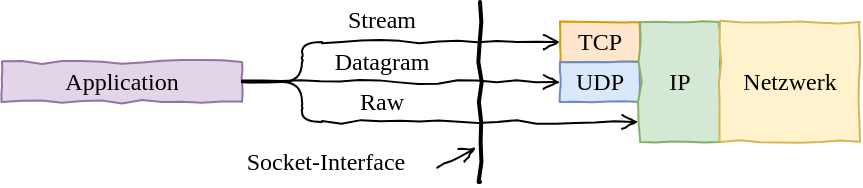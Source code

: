 <mxfile version="11.3.0" type="device" pages="1"><diagram id="5n8s90E0A6sH8Z30bWoZ" name="Page-1"><mxGraphModel dx="518" dy="681" grid="1" gridSize="10" guides="1" tooltips="1" connect="1" arrows="1" fold="1" page="1" pageScale="1" pageWidth="827" pageHeight="1169" math="0" shadow="0"><root><mxCell id="0"/><mxCell id="1" parent="0"/><mxCell id="IEKNIyJDTyabkSMOJX_j-1" value="&lt;font face=&quot;Comic Sans MS&quot;&gt;Application&lt;/font&gt;" style="rounded=0;whiteSpace=wrap;html=1;comic=1;strokeColor=#9673a6;fillColor=#e1d5e7;" vertex="1" parent="1"><mxGeometry x="80" y="220" width="120" height="20" as="geometry"/></mxCell><mxCell id="IEKNIyJDTyabkSMOJX_j-3" value="" style="endArrow=none;html=1;comic=1;strokeWidth=2;" edge="1" parent="1"><mxGeometry width="50" height="50" relative="1" as="geometry"><mxPoint x="319" y="280" as="sourcePoint"/><mxPoint x="319" y="190" as="targetPoint"/></mxGeometry></mxCell><mxCell id="IEKNIyJDTyabkSMOJX_j-23" value="&lt;font face=&quot;Comic Sans MS&quot;&gt;TCP&lt;/font&gt;" style="rounded=0;whiteSpace=wrap;html=1;comic=1;strokeColor=#d79b00;fillColor=#ffe6cc;" vertex="1" parent="1"><mxGeometry x="359" y="200" width="40" height="20" as="geometry"/></mxCell><mxCell id="IEKNIyJDTyabkSMOJX_j-24" value="&lt;font face=&quot;Comic Sans MS&quot;&gt;UDP&lt;/font&gt;" style="rounded=0;whiteSpace=wrap;html=1;comic=1;strokeColor=#6c8ebf;fillColor=#dae8fc;" vertex="1" parent="1"><mxGeometry x="359" y="220" width="40" height="20" as="geometry"/></mxCell><mxCell id="IEKNIyJDTyabkSMOJX_j-25" value="&lt;font face=&quot;Comic Sans MS&quot;&gt;IP&lt;/font&gt;" style="rounded=0;whiteSpace=wrap;html=1;comic=1;strokeColor=#82b366;fillColor=#d5e8d4;" vertex="1" parent="1"><mxGeometry x="399" y="200" width="40" height="60" as="geometry"/></mxCell><mxCell id="IEKNIyJDTyabkSMOJX_j-26" value="&lt;font face=&quot;Comic Sans MS&quot;&gt;Netzwerk&lt;/font&gt;" style="rounded=0;whiteSpace=wrap;html=1;comic=1;strokeColor=#d6b656;fillColor=#fff2cc;" vertex="1" parent="1"><mxGeometry x="439" y="200" width="70" height="60" as="geometry"/></mxCell><mxCell id="IEKNIyJDTyabkSMOJX_j-27" value="" style="endArrow=open;html=1;comic=1;exitX=1;exitY=0.5;exitDx=0;exitDy=0;entryX=0;entryY=0.5;entryDx=0;entryDy=0;endFill=0;" edge="1" parent="1" source="IEKNIyJDTyabkSMOJX_j-1" target="IEKNIyJDTyabkSMOJX_j-23"><mxGeometry width="50" height="50" relative="1" as="geometry"><mxPoint x="250" y="330" as="sourcePoint"/><mxPoint x="250" y="200" as="targetPoint"/><Array as="points"><mxPoint x="230" y="230"/><mxPoint x="230" y="210"/></Array></mxGeometry></mxCell><mxCell id="IEKNIyJDTyabkSMOJX_j-28" value="&lt;font face=&quot;Comic Sans MS&quot;&gt;Stream&lt;/font&gt;" style="rounded=0;whiteSpace=wrap;html=1;comic=1;strokeColor=none;fillColor=none;" vertex="1" parent="1"><mxGeometry x="240" y="189" width="60" height="20" as="geometry"/></mxCell><mxCell id="IEKNIyJDTyabkSMOJX_j-30" value="&lt;font face=&quot;Comic Sans MS&quot;&gt;Datagram&lt;/font&gt;" style="rounded=0;whiteSpace=wrap;html=1;comic=1;strokeColor=none;fillColor=none;" vertex="1" parent="1"><mxGeometry x="240" y="210" width="60" height="20" as="geometry"/></mxCell><mxCell id="IEKNIyJDTyabkSMOJX_j-31" value="" style="endArrow=open;html=1;comic=1;exitX=1;exitY=0.5;exitDx=0;exitDy=0;endFill=0;entryX=-0.02;entryY=0.833;entryDx=0;entryDy=0;entryPerimeter=0;" edge="1" parent="1" source="IEKNIyJDTyabkSMOJX_j-1" target="IEKNIyJDTyabkSMOJX_j-25"><mxGeometry width="50" height="50" relative="1" as="geometry"><mxPoint x="210.0" y="240" as="sourcePoint"/><mxPoint x="390" y="260" as="targetPoint"/><Array as="points"><mxPoint x="230" y="230"/><mxPoint x="230" y="250"/></Array></mxGeometry></mxCell><mxCell id="IEKNIyJDTyabkSMOJX_j-32" value="" style="endArrow=open;html=1;comic=1;exitX=1;exitY=0.5;exitDx=0;exitDy=0;entryX=0;entryY=0.5;entryDx=0;entryDy=0;endFill=0;" edge="1" parent="1" source="IEKNIyJDTyabkSMOJX_j-1" target="IEKNIyJDTyabkSMOJX_j-24"><mxGeometry width="50" height="50" relative="1" as="geometry"><mxPoint x="220.0" y="316" as="sourcePoint"/><mxPoint x="379" y="296" as="targetPoint"/></mxGeometry></mxCell><mxCell id="IEKNIyJDTyabkSMOJX_j-33" value="&lt;font face=&quot;Comic Sans MS&quot;&gt;Raw&lt;/font&gt;" style="rounded=0;whiteSpace=wrap;html=1;comic=1;strokeColor=none;fillColor=none;" vertex="1" parent="1"><mxGeometry x="240" y="230" width="60" height="20" as="geometry"/></mxCell><mxCell id="IEKNIyJDTyabkSMOJX_j-34" value="&lt;font face=&quot;Comic Sans MS&quot;&gt;Socket-Interface&lt;/font&gt;" style="rounded=0;whiteSpace=wrap;html=1;comic=1;strokeColor=none;fillColor=none;" vertex="1" parent="1"><mxGeometry x="190" y="260" width="104" height="20" as="geometry"/></mxCell><mxCell id="IEKNIyJDTyabkSMOJX_j-35" value="" style="endArrow=open;html=1;comic=1;endFill=0;exitX=1.035;exitY=0.64;exitDx=0;exitDy=0;exitPerimeter=0;" edge="1" parent="1" source="IEKNIyJDTyabkSMOJX_j-34"><mxGeometry width="50" height="50" relative="1" as="geometry"><mxPoint x="258" y="270" as="sourcePoint"/><mxPoint x="317" y="263" as="targetPoint"/></mxGeometry></mxCell></root></mxGraphModel></diagram></mxfile>